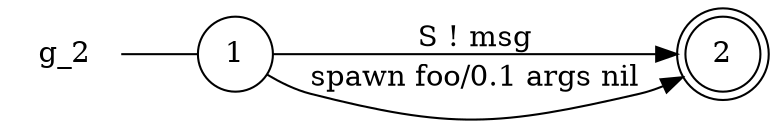 digraph g_2 {
	rankdir="LR";
	n_0 [label="g_2", shape="plaintext"];
	n_1 [id="2", shape=doublecircle, label="2"];
	n_2 [id="1", shape=circle, label="1"];
	n_0 -> n_2 [arrowhead=none];

	n_2 -> n_1 [id="[$e|2]", label="S ! msg"];
	n_2 -> n_1 [id="[$e|0]", label="spawn foo/0.1 args nil"];
}
